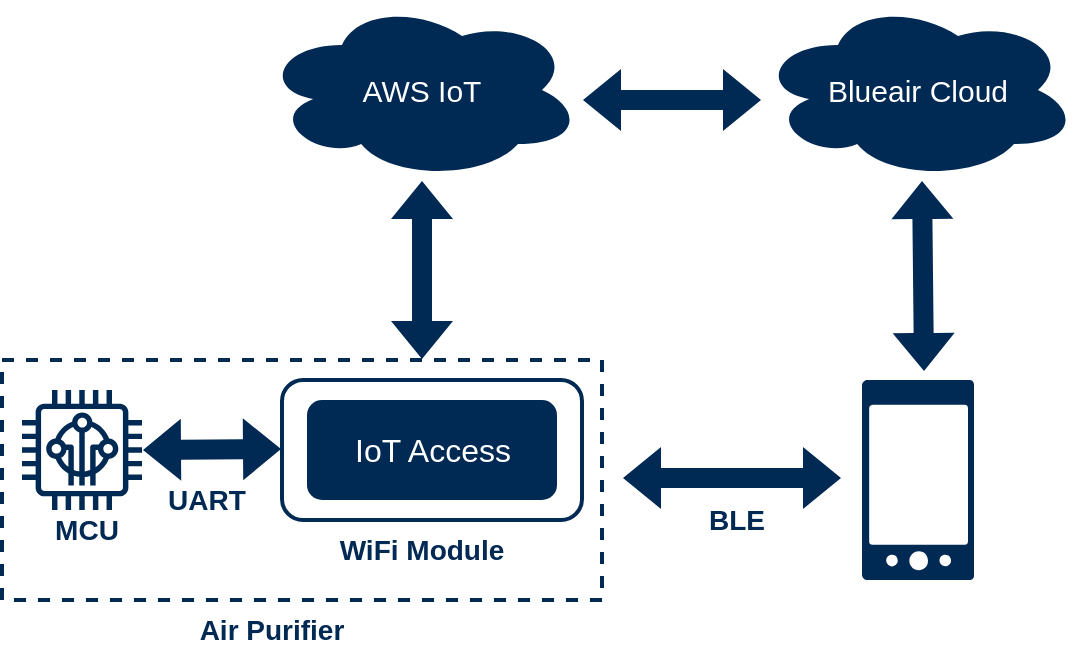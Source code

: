 <mxfile version="24.8.4">
  <diagram name="第 1 页" id="oCN8prpXSGl3xnBSiEb_">
    <mxGraphModel dx="1434" dy="746" grid="1" gridSize="10" guides="1" tooltips="1" connect="1" arrows="1" fold="1" page="1" pageScale="1" pageWidth="827" pageHeight="1169" math="0" shadow="0">
      <root>
        <mxCell id="0" />
        <mxCell id="1" parent="0" />
        <mxCell id="uu2VKMxBFLiMerYdurYF-14" value="" style="rounded=0;whiteSpace=wrap;html=1;fillColor=none;strokeColor=#002954;dashed=1;strokeWidth=2;" vertex="1" parent="1">
          <mxGeometry x="110" y="290" width="300" height="120" as="geometry" />
        </mxCell>
        <mxCell id="uu2VKMxBFLiMerYdurYF-1" value="" style="rounded=1;whiteSpace=wrap;html=1;strokeColor=#002954;strokeWidth=2;" vertex="1" parent="1">
          <mxGeometry x="250" y="300" width="150" height="70" as="geometry" />
        </mxCell>
        <mxCell id="uu2VKMxBFLiMerYdurYF-2" value="&lt;font style=&quot;font-size: 16px;&quot;&gt;IoT Access&lt;/font&gt;" style="rounded=1;whiteSpace=wrap;html=1;fillColor=#002954;strokeColor=none;fontColor=#FFFFFF;" vertex="1" parent="1">
          <mxGeometry x="262.5" y="310" width="125" height="50" as="geometry" />
        </mxCell>
        <mxCell id="uu2VKMxBFLiMerYdurYF-4" value="&lt;font style=&quot;font-size: 14px;&quot; color=&quot;#002954&quot;&gt;WiFi Module&lt;/font&gt;" style="text;html=1;align=center;verticalAlign=middle;whiteSpace=wrap;rounded=0;fontStyle=1;fontSize=14;" vertex="1" parent="1">
          <mxGeometry x="275" y="370" width="90" height="30" as="geometry" />
        </mxCell>
        <mxCell id="uu2VKMxBFLiMerYdurYF-5" value="&lt;font style=&quot;font-size: 15px;&quot; color=&quot;#ffffff&quot;&gt;AWS IoT&lt;/font&gt;" style="ellipse;shape=cloud;whiteSpace=wrap;html=1;strokeColor=none;fillColor=#002954;" vertex="1" parent="1">
          <mxGeometry x="240" y="110" width="160" height="90" as="geometry" />
        </mxCell>
        <mxCell id="uu2VKMxBFLiMerYdurYF-6" value="" style="sketch=0;html=1;aspect=fixed;strokeColor=none;shadow=0;fillColor=#002954;verticalAlign=top;labelPosition=center;verticalLabelPosition=bottom;shape=mxgraph.gcp2.phone_android" vertex="1" parent="1">
          <mxGeometry x="540" y="300" width="56" height="100" as="geometry" />
        </mxCell>
        <mxCell id="uu2VKMxBFLiMerYdurYF-7" value="" style="shape=flexArrow;endArrow=classic;startArrow=classic;html=1;rounded=0;strokeColor=none;fillColor=#002954;" edge="1" parent="1" target="uu2VKMxBFLiMerYdurYF-5">
          <mxGeometry width="100" height="100" relative="1" as="geometry">
            <mxPoint x="320" y="290" as="sourcePoint" />
            <mxPoint x="400" y="210" as="targetPoint" />
            <Array as="points">
              <mxPoint x="320" y="240" />
            </Array>
          </mxGeometry>
        </mxCell>
        <mxCell id="uu2VKMxBFLiMerYdurYF-8" value="" style="shape=flexArrow;endArrow=classic;startArrow=classic;html=1;rounded=0;strokeColor=none;fillColor=#002954;exitX=0.554;exitY=-0.04;exitDx=0;exitDy=0;exitPerimeter=0;" edge="1" parent="1" source="uu2VKMxBFLiMerYdurYF-6">
          <mxGeometry width="100" height="100" relative="1" as="geometry">
            <mxPoint x="570" y="290" as="sourcePoint" />
            <mxPoint x="570" y="200" as="targetPoint" />
          </mxGeometry>
        </mxCell>
        <mxCell id="uu2VKMxBFLiMerYdurYF-9" value="&lt;font style=&quot;font-size: 15px;&quot; color=&quot;#ffffff&quot;&gt;Blueair Cloud&lt;/font&gt;" style="ellipse;shape=cloud;whiteSpace=wrap;html=1;strokeColor=none;fillColor=#002954;" vertex="1" parent="1">
          <mxGeometry x="488" y="110" width="160" height="90" as="geometry" />
        </mxCell>
        <mxCell id="uu2VKMxBFLiMerYdurYF-10" value="" style="shape=flexArrow;endArrow=classic;startArrow=classic;html=1;rounded=0;strokeColor=none;fillColor=#002954;" edge="1" parent="1">
          <mxGeometry width="100" height="100" relative="1" as="geometry">
            <mxPoint x="490" y="160" as="sourcePoint" />
            <mxPoint x="400" y="160" as="targetPoint" />
          </mxGeometry>
        </mxCell>
        <mxCell id="uu2VKMxBFLiMerYdurYF-12" value="" style="sketch=0;outlineConnect=0;fontColor=#232F3E;gradientColor=none;fillColor=#002954;strokeColor=none;dashed=0;verticalLabelPosition=bottom;verticalAlign=top;align=center;html=1;fontSize=12;fontStyle=0;aspect=fixed;pointerEvents=1;shape=mxgraph.aws4.iot_thing_freertos_device;" vertex="1" parent="1">
          <mxGeometry x="120" y="305" width="60" height="60" as="geometry" />
        </mxCell>
        <mxCell id="uu2VKMxBFLiMerYdurYF-13" value="&lt;font style=&quot;font-size: 14px;&quot; color=&quot;#002954&quot;&gt;MCU&lt;/font&gt;" style="text;html=1;align=center;verticalAlign=middle;whiteSpace=wrap;rounded=0;fontStyle=1;fontSize=14;" vertex="1" parent="1">
          <mxGeometry x="125" y="365" width="55" height="20" as="geometry" />
        </mxCell>
        <mxCell id="uu2VKMxBFLiMerYdurYF-18" value="" style="shape=flexArrow;endArrow=classic;startArrow=classic;html=1;rounded=0;strokeColor=none;fillColor=#002954;" edge="1" parent="1">
          <mxGeometry width="100" height="100" relative="1" as="geometry">
            <mxPoint x="250" y="334.5" as="sourcePoint" />
            <mxPoint x="180" y="335" as="targetPoint" />
          </mxGeometry>
        </mxCell>
        <mxCell id="uu2VKMxBFLiMerYdurYF-19" value="&lt;font style=&quot;font-size: 14px;&quot; color=&quot;#002954&quot;&gt;UART&lt;/font&gt;" style="text;html=1;align=center;verticalAlign=middle;whiteSpace=wrap;rounded=0;fontStyle=1;fontSize=14;" vertex="1" parent="1">
          <mxGeometry x="185" y="350" width="55" height="20" as="geometry" />
        </mxCell>
        <mxCell id="uu2VKMxBFLiMerYdurYF-20" value="&lt;font style=&quot;font-size: 14px;&quot; color=&quot;#002954&quot;&gt;Air Purifier&lt;/font&gt;" style="text;html=1;align=center;verticalAlign=middle;whiteSpace=wrap;rounded=0;fontStyle=1;fontSize=14;" vertex="1" parent="1">
          <mxGeometry x="200" y="410" width="90" height="30" as="geometry" />
        </mxCell>
        <mxCell id="uu2VKMxBFLiMerYdurYF-21" value="" style="shape=flexArrow;endArrow=classic;startArrow=classic;html=1;rounded=0;strokeColor=none;fillColor=#002954;" edge="1" parent="1">
          <mxGeometry width="100" height="100" relative="1" as="geometry">
            <mxPoint x="530" y="349" as="sourcePoint" />
            <mxPoint x="420" y="349" as="targetPoint" />
          </mxGeometry>
        </mxCell>
        <mxCell id="uu2VKMxBFLiMerYdurYF-22" value="&lt;font style=&quot;font-size: 14px;&quot; color=&quot;#002954&quot;&gt;BLE&lt;/font&gt;" style="text;html=1;align=center;verticalAlign=middle;whiteSpace=wrap;rounded=0;fontStyle=1;fontSize=14;" vertex="1" parent="1">
          <mxGeometry x="450" y="360" width="55" height="20" as="geometry" />
        </mxCell>
      </root>
    </mxGraphModel>
  </diagram>
</mxfile>
